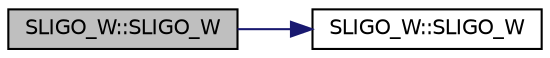 digraph "SLIGO_W::SLIGO_W"
{
  edge [fontname="Helvetica",fontsize="10",labelfontname="Helvetica",labelfontsize="10"];
  node [fontname="Helvetica",fontsize="10",shape=record];
  rankdir="LR";
  Node1 [label="SLIGO_W::SLIGO_W",height=0.2,width=0.4,color="black", fillcolor="grey75", style="filled", fontcolor="black"];
  Node1 -> Node2 [color="midnightblue",fontsize="10",style="solid",fontname="Helvetica"];
  Node2 [label="SLIGO_W::SLIGO_W",height=0.2,width=0.4,color="black", fillcolor="white", style="filled",URL="$class_s_l_i_g_o___w.html#a9b669809dc7cf8d9982181ac7997b0da"];
}
